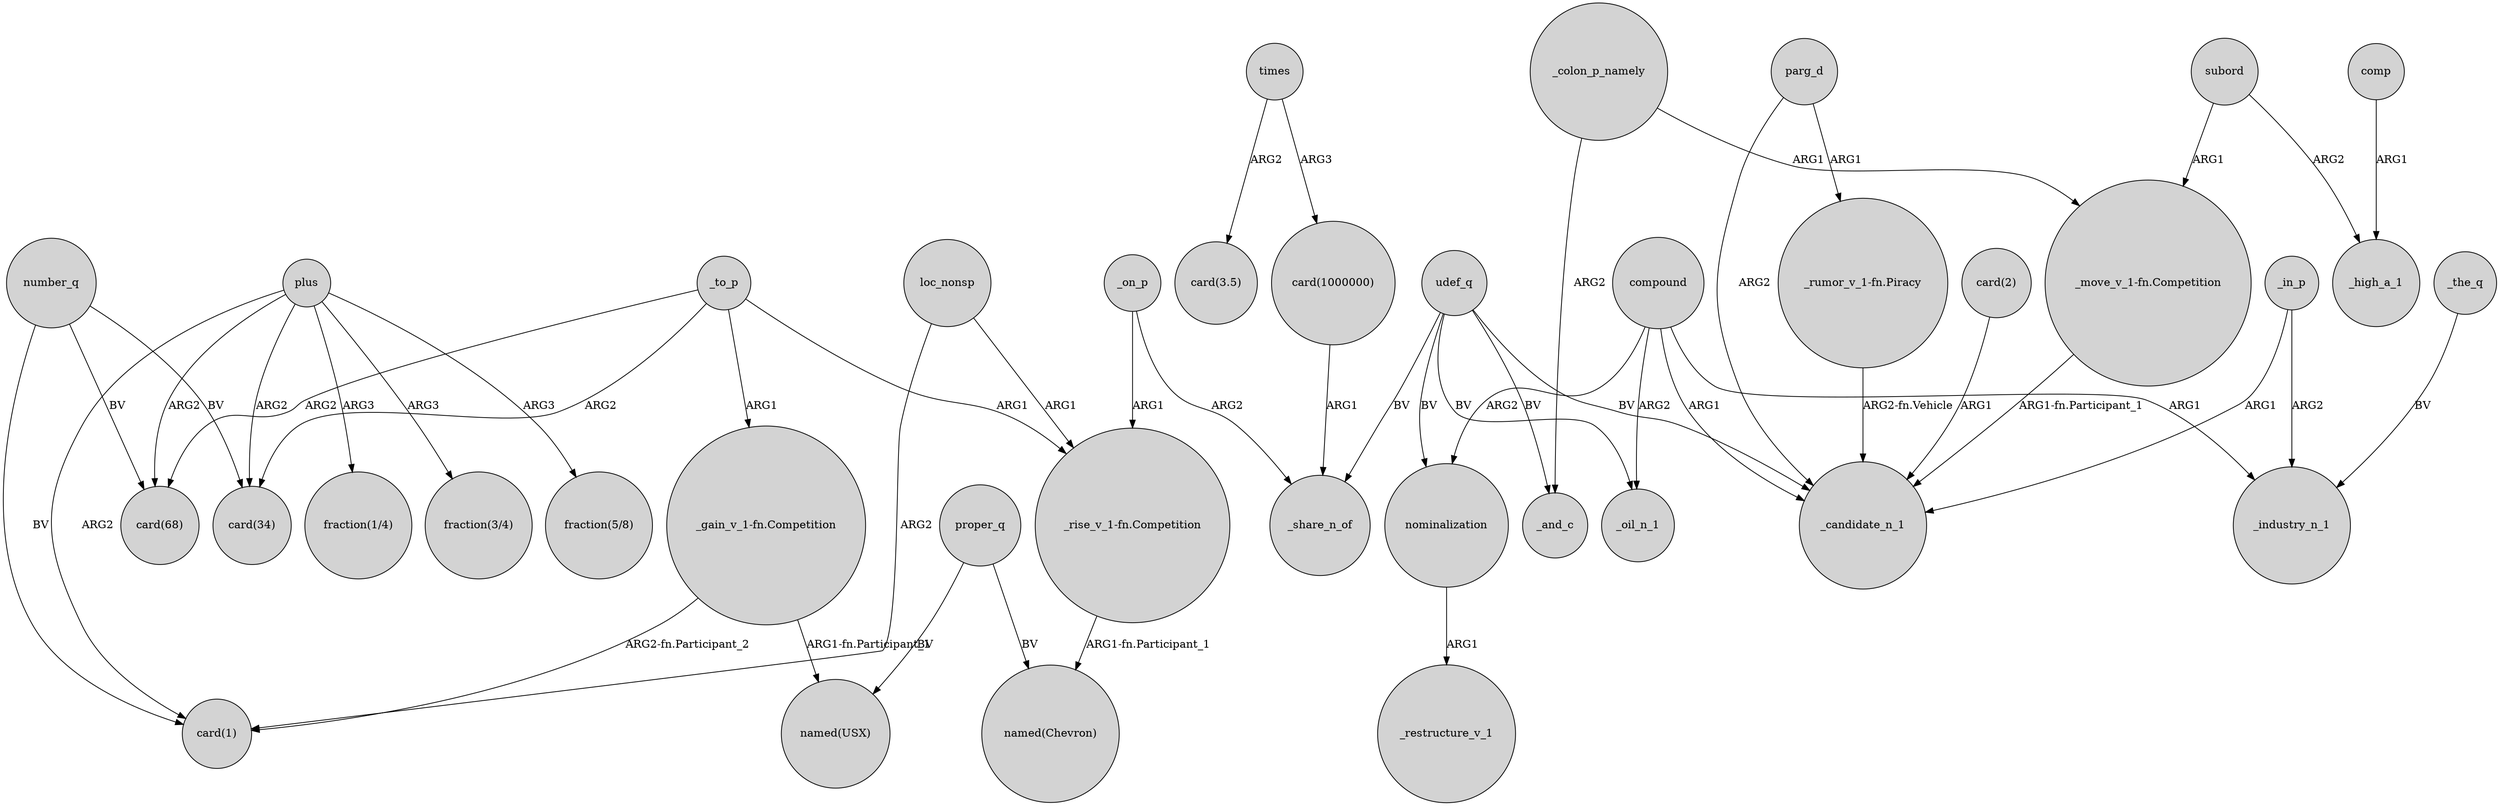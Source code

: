 digraph {
	node [shape=circle style=filled]
	plus -> "card(34)" [label=ARG2]
	subord -> "_move_v_1-fn.Competition" [label=ARG1]
	loc_nonsp -> "_rise_v_1-fn.Competition" [label=ARG1]
	"_rise_v_1-fn.Competition" -> "named(Chevron)" [label="ARG1-fn.Participant_1"]
	number_q -> "card(1)" [label=BV]
	_to_p -> "card(34)" [label=ARG2]
	udef_q -> _oil_n_1 [label=BV]
	parg_d -> _candidate_n_1 [label=ARG2]
	plus -> "fraction(5/8)" [label=ARG3]
	udef_q -> nominalization [label=BV]
	_colon_p_namely -> "_move_v_1-fn.Competition" [label=ARG1]
	times -> "card(1000000)" [label=ARG3]
	"_gain_v_1-fn.Competition" -> "card(1)" [label="ARG2-fn.Participant_2"]
	plus -> "card(68)" [label=ARG2]
	"card(2)" -> _candidate_n_1 [label=ARG1]
	_to_p -> "_gain_v_1-fn.Competition" [label=ARG1]
	udef_q -> _and_c [label=BV]
	loc_nonsp -> "card(1)" [label=ARG2]
	plus -> "card(1)" [label=ARG2]
	number_q -> "card(34)" [label=BV]
	compound -> nominalization [label=ARG2]
	compound -> _industry_n_1 [label=ARG1]
	_colon_p_namely -> _and_c [label=ARG2]
	_to_p -> "_rise_v_1-fn.Competition" [label=ARG1]
	number_q -> "card(68)" [label=BV]
	nominalization -> _restructure_v_1 [label=ARG1]
	_on_p -> "_rise_v_1-fn.Competition" [label=ARG1]
	compound -> _candidate_n_1 [label=ARG1]
	subord -> _high_a_1 [label=ARG2]
	comp -> _high_a_1 [label=ARG1]
	"_gain_v_1-fn.Competition" -> "named(USX)" [label="ARG1-fn.Participant_1"]
	udef_q -> _share_n_of [label=BV]
	_in_p -> _industry_n_1 [label=ARG2]
	"_move_v_1-fn.Competition" -> _candidate_n_1 [label="ARG1-fn.Participant_1"]
	compound -> _oil_n_1 [label=ARG2]
	parg_d -> "_rumor_v_1-fn.Piracy" [label=ARG1]
	_to_p -> "card(68)" [label=ARG2]
	"card(1000000)" -> _share_n_of [label=ARG1]
	"_rumor_v_1-fn.Piracy" -> _candidate_n_1 [label="ARG2-fn.Vehicle"]
	_in_p -> _candidate_n_1 [label=ARG1]
	udef_q -> _candidate_n_1 [label=BV]
	plus -> "fraction(1/4)" [label=ARG3]
	plus -> "fraction(3/4)" [label=ARG3]
	times -> "card(3.5)" [label=ARG2]
	_the_q -> _industry_n_1 [label=BV]
	proper_q -> "named(USX)" [label=BV]
	proper_q -> "named(Chevron)" [label=BV]
	_on_p -> _share_n_of [label=ARG2]
}
